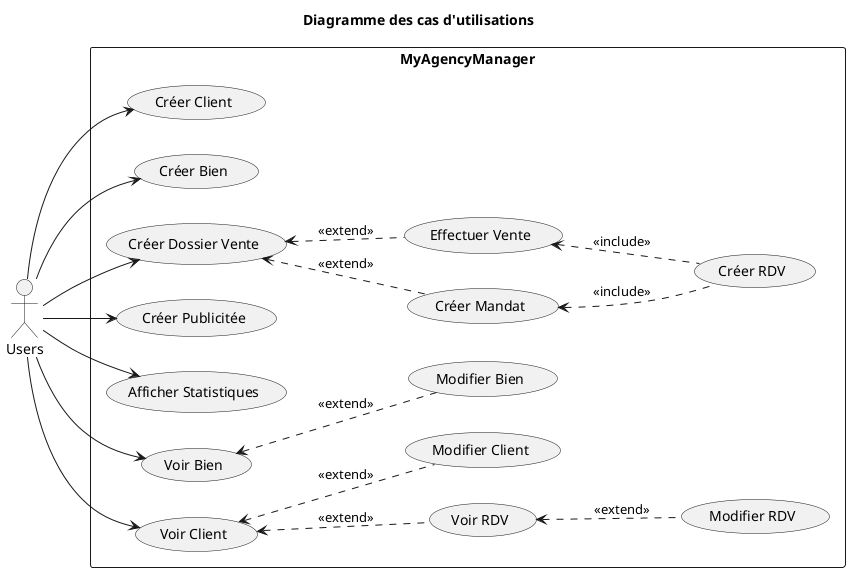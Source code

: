 @startuml

title Diagramme des cas d'utilisations

:Users: as U

rectangle MyAgencyManager{
  (Créer Client) as CC
  (Créer Bien) as CB
  (Créer RDV) as CR
  (Créer Dossier Vente) as CD
  (Créer Publicitée) as CP
  (Créer Mandat) as CM
  (Effectuer Vente) as CV
(Afficher Statistiques) as AS

  (Voir Bien) as VB
  (Voir Client) as VC
  (Voir RDV) as VR
  (Modifier Bien) as MB
  (Modifier Client) as MC
  (Modifier RDV) as MR
}

left to right direction
U -->CC
U -->CB
U -->CD
U -->CP

CD <.. CM : <<extend>>
CD <.. CV : <<extend>>
CM <.. CR : <<include>>
CV <.. CR : <<include>>


U --> VC
VC <.. MC : <<extend>>
VC <.. VR : <<extend>>
VR <.. MR : <<extend>>
U --> VB
VB <.. MB : <<extend>>
U -->AS


@enduml
